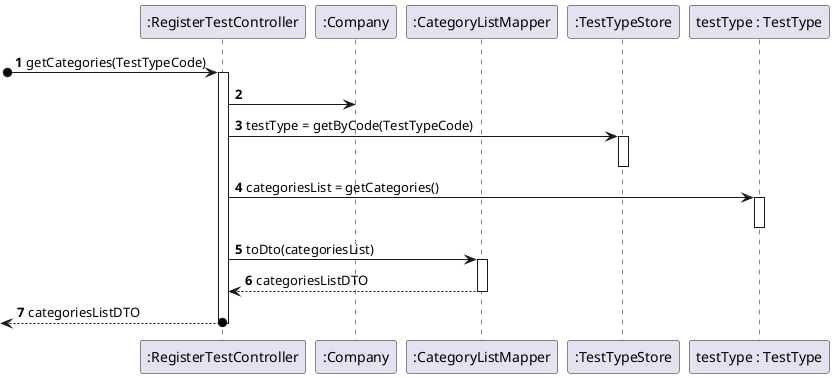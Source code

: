 @startuml
'https://plantuml.com/sequence-diagram
participant ":RegisterTestController" as ctrl
participant ":Company" as comp
participant ":CategoryListMapper" as catMapper
participant ":TestTypeStore" as ttStore
participant "testType : TestType" as tt

autonumber
[o-> ctrl: getCategories(TestTypeCode)
activate ctrl
ctrl -> comp:
ctrl -> ttStore:testType = getByCode(TestTypeCode)
activate ttStore
deactivate ttStore
ctrl -> tt: categoriesList = getCategories()
activate tt
deactivate tt
ctrl -> catMapper: toDto(categoriesList)
activate catMapper
return categoriesListDTO
return categoriesListDTO
deactivate catMapper

deactivate ctrl

@enduml